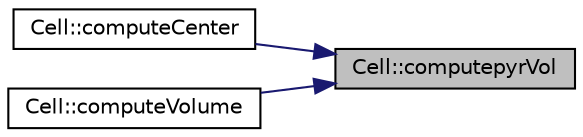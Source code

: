 digraph "Cell::computepyrVol"
{
 // LATEX_PDF_SIZE
  bgcolor="transparent";
  edge [fontname="Helvetica",fontsize="10",labelfontname="Helvetica",labelfontsize="10"];
  node [fontname="Helvetica",fontsize="10",shape=record];
  rankdir="RL";
  Node1 [label="Cell::computepyrVol",height=0.2,width=0.4,color="black", fillcolor="grey75", style="filled", fontcolor="black",tooltip=" "];
  Node1 -> Node2 [dir="back",color="midnightblue",fontsize="10",style="solid",fontname="Helvetica"];
  Node2 [label="Cell::computeCenter",height=0.2,width=0.4,color="black",URL="$classCell.html#a5423c88a81ecced77c599ae2b99caa14",tooltip=" "];
  Node1 -> Node3 [dir="back",color="midnightblue",fontsize="10",style="solid",fontname="Helvetica"];
  Node3 [label="Cell::computeVolume",height=0.2,width=0.4,color="black",URL="$classCell.html#aaae7b279f451a03a028aaddf1ac15782",tooltip=" "];
}
